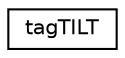 digraph G
{
  edge [fontname="Helvetica",fontsize="10",labelfontname="Helvetica",labelfontsize="10"];
  node [fontname="Helvetica",fontsize="10",shape=record];
  rankdir="LR";
  Node1 [label="tagTILT",height=0.2,width=0.4,color="black", fillcolor="white", style="filled",URL="$structtag_t_i_l_t.html"];
}
